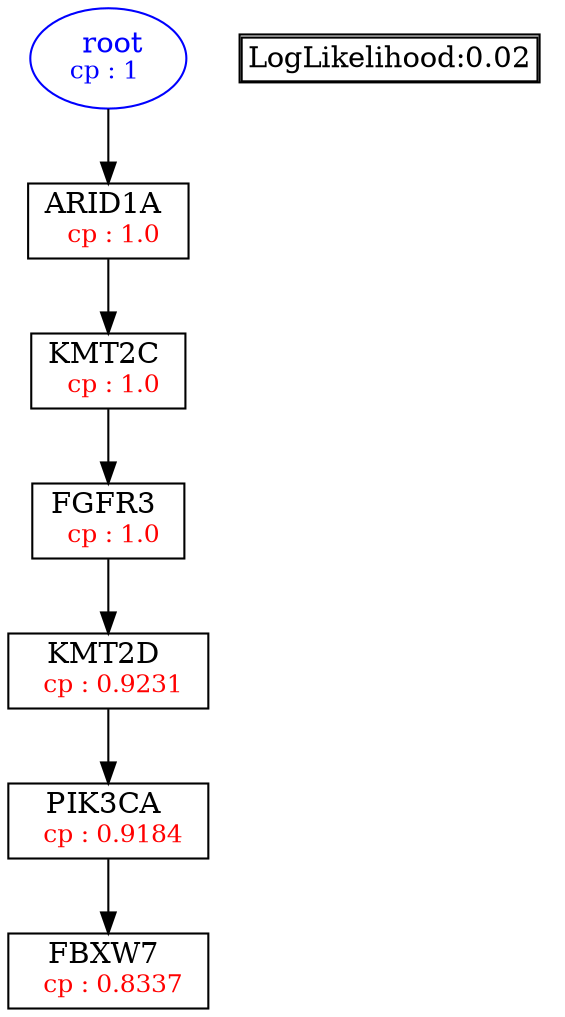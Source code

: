 digraph tree {
    "root" [label=<<font color='Blue'> root</font><br/><font color='Blue' POINT-SIZE='12'>cp : 1 </font>>, shape=oval, color=Blue];
    "S5" [label =<ARID1A <br/> <font color='Red' POINT-SIZE='12'> cp : 1.0 </font>>, shape=box];
    "S6" [label =<KMT2C <br/> <font color='Red' POINT-SIZE='12'> cp : 1.0 </font>>, shape=box];
    "S2" [label =<FGFR3 <br/> <font color='Red' POINT-SIZE='12'> cp : 1.0 </font>>, shape=box];
    "S4" [label =<KMT2D <br/> <font color='Red' POINT-SIZE='12'> cp : 0.9231 </font>>, shape=box];
    "S1" [label =<PIK3CA <br/> <font color='Red' POINT-SIZE='12'> cp : 0.9184 </font>>, shape=box];
    "S3" [label =<FBXW7 <br/> <font color='Red' POINT-SIZE='12'> cp : 0.8337 </font>>, shape=box];
    "root" -> "S5";
    "S5" -> "S6";
    "S6" -> "S2";
    "S2" -> "S4";
    "S4" -> "S1";
    "S1" -> "S3";

    node[shape=plaintext]
    fontsize="10"
    struct1 [label=
    <<TABLE BORDER="1" CELLBORDER="1" CELLSPACING="0" >
    <TR><TD ALIGN="LEFT">LogLikelihood:0.02</TD></TR>
    </TABLE>>];

}
